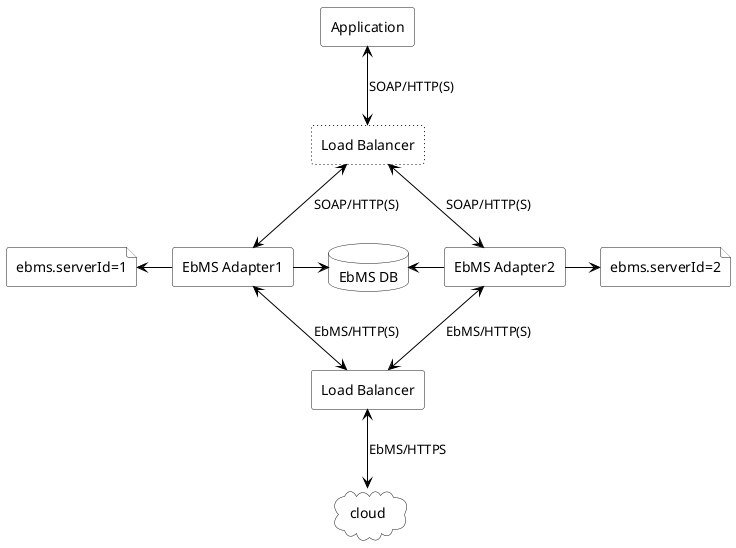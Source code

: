 @startuml
skinparam BackgroundColor transparent
skinparam componentStyle rectangle
skinparam compnentBackgroundColor #White
skinparam ArrowColor #Black

[Application] as app #white
[Load Balancer] as lb1 #white;line.dotted
[EbMS Adapter1] as ebms1 #white
[EbMS Adapter2] as ebms2 #white
database "EbMS DB" as db #white
[Load Balancer] as lb2 #white
cloud cloud as cloud #white
file "ebms.serverId=1" as file1 #white
file "ebms.serverId=2" as file2 #white

app <--> lb1 : SOAP/HTTP(S)
lb1 <--> ebms1 : SOAP/HTTP(S)
lb1 <--> ebms2 : SOAP/HTTP(S)
ebms1 -ri-> db
ebms2 -le-> db
ebms1 <--> lb2 : EbMS/HTTP(S)
ebms2 <--> lb2 : EbMS/HTTP(S)
lb2 <--> cloud : EbMS/HTTPS
ebms1 -le-> file1
ebms2 -ri-> file2

@enduml